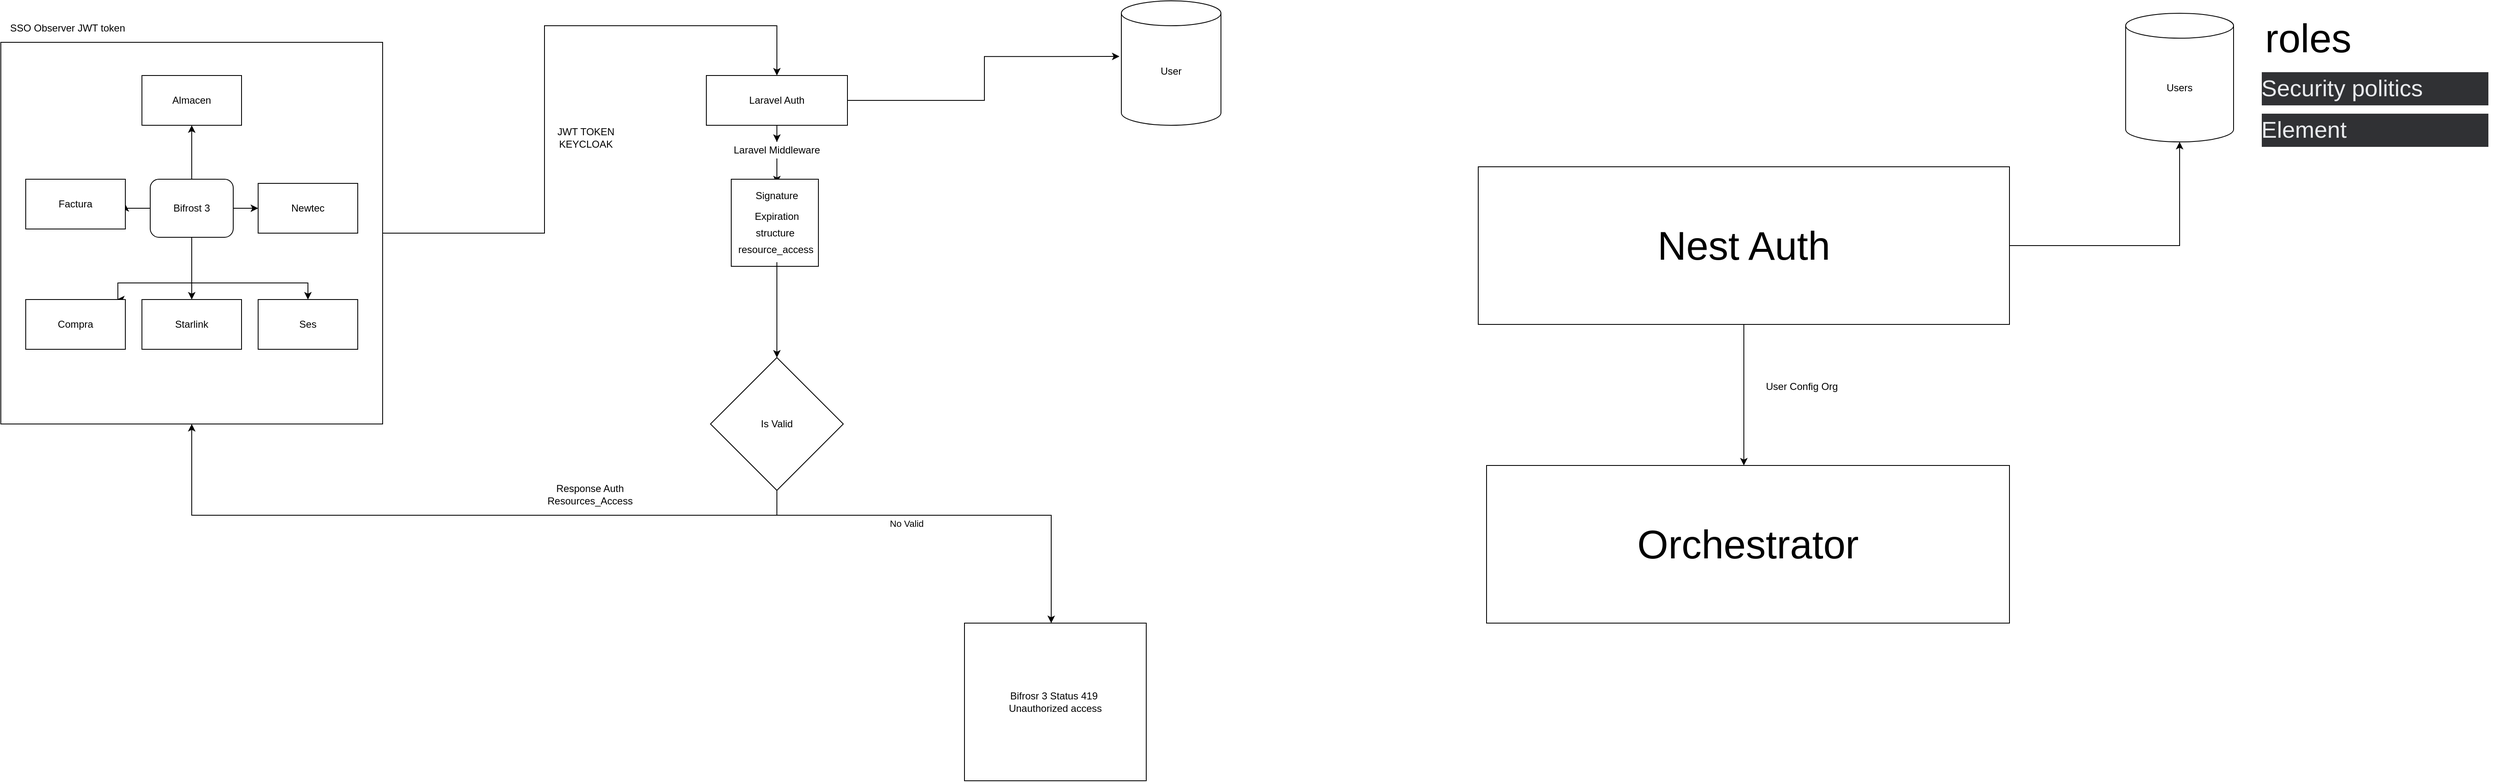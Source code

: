 <mxfile version="23.1.1" type="github">
  <diagram name="Página-1" id="Nk8MD8-2_eux1J7ynW9U">
    <mxGraphModel dx="1835" dy="985" grid="1" gridSize="10" guides="1" tooltips="1" connect="1" arrows="1" fold="1" page="1" pageScale="1" pageWidth="827" pageHeight="1169" math="0" shadow="0">
      <root>
        <mxCell id="0" />
        <mxCell id="1" parent="0" />
        <mxCell id="_r8GsOCW0zwGEENWKaKQ-21" style="edgeStyle=orthogonalEdgeStyle;rounded=0;orthogonalLoop=1;jettySize=auto;html=1;entryX=0.5;entryY=0;entryDx=0;entryDy=0;" edge="1" parent="1" source="_r8GsOCW0zwGEENWKaKQ-9" target="_r8GsOCW0zwGEENWKaKQ-20">
          <mxGeometry relative="1" as="geometry" />
        </mxCell>
        <mxCell id="_r8GsOCW0zwGEENWKaKQ-9" value="" style="whiteSpace=wrap;html=1;aspect=fixed;" vertex="1" parent="1">
          <mxGeometry x="30" y="70" width="460" height="460" as="geometry" />
        </mxCell>
        <mxCell id="_r8GsOCW0zwGEENWKaKQ-11" style="edgeStyle=orthogonalEdgeStyle;rounded=0;orthogonalLoop=1;jettySize=auto;html=1;" edge="1" parent="1" source="_r8GsOCW0zwGEENWKaKQ-1" target="_r8GsOCW0zwGEENWKaKQ-4">
          <mxGeometry relative="1" as="geometry" />
        </mxCell>
        <mxCell id="_r8GsOCW0zwGEENWKaKQ-12" style="edgeStyle=orthogonalEdgeStyle;rounded=0;orthogonalLoop=1;jettySize=auto;html=1;entryX=1;entryY=0.5;entryDx=0;entryDy=0;" edge="1" parent="1" source="_r8GsOCW0zwGEENWKaKQ-1" target="_r8GsOCW0zwGEENWKaKQ-3">
          <mxGeometry relative="1" as="geometry">
            <Array as="points">
              <mxPoint x="180" y="270" />
              <mxPoint x="180" y="270" />
            </Array>
          </mxGeometry>
        </mxCell>
        <mxCell id="_r8GsOCW0zwGEENWKaKQ-13" style="edgeStyle=orthogonalEdgeStyle;rounded=0;orthogonalLoop=1;jettySize=auto;html=1;" edge="1" parent="1" source="_r8GsOCW0zwGEENWKaKQ-1" target="_r8GsOCW0zwGEENWKaKQ-2">
          <mxGeometry relative="1" as="geometry" />
        </mxCell>
        <mxCell id="_r8GsOCW0zwGEENWKaKQ-14" style="edgeStyle=orthogonalEdgeStyle;rounded=0;orthogonalLoop=1;jettySize=auto;html=1;" edge="1" parent="1" source="_r8GsOCW0zwGEENWKaKQ-1" target="_r8GsOCW0zwGEENWKaKQ-6">
          <mxGeometry relative="1" as="geometry" />
        </mxCell>
        <mxCell id="_r8GsOCW0zwGEENWKaKQ-16" style="edgeStyle=orthogonalEdgeStyle;rounded=0;orthogonalLoop=1;jettySize=auto;html=1;" edge="1" parent="1">
          <mxGeometry relative="1" as="geometry">
            <mxPoint x="260" y="270" as="sourcePoint" />
            <mxPoint x="170" y="380" as="targetPoint" />
            <Array as="points">
              <mxPoint x="260" y="360" />
              <mxPoint x="171" y="360" />
            </Array>
          </mxGeometry>
        </mxCell>
        <mxCell id="_r8GsOCW0zwGEENWKaKQ-17" style="edgeStyle=orthogonalEdgeStyle;rounded=0;orthogonalLoop=1;jettySize=auto;html=1;" edge="1" parent="1" source="_r8GsOCW0zwGEENWKaKQ-1" target="_r8GsOCW0zwGEENWKaKQ-7">
          <mxGeometry relative="1" as="geometry">
            <Array as="points">
              <mxPoint x="260" y="360" />
              <mxPoint x="400" y="360" />
            </Array>
          </mxGeometry>
        </mxCell>
        <mxCell id="_r8GsOCW0zwGEENWKaKQ-1" value="Bifrost 3" style="rounded=1;whiteSpace=wrap;html=1;" vertex="1" parent="1">
          <mxGeometry x="210" y="235" width="100" height="70" as="geometry" />
        </mxCell>
        <mxCell id="_r8GsOCW0zwGEENWKaKQ-2" value="Almacen" style="rounded=0;whiteSpace=wrap;html=1;" vertex="1" parent="1">
          <mxGeometry x="200" y="110" width="120" height="60" as="geometry" />
        </mxCell>
        <mxCell id="_r8GsOCW0zwGEENWKaKQ-3" value="Factura" style="rounded=0;whiteSpace=wrap;html=1;" vertex="1" parent="1">
          <mxGeometry x="60" y="235" width="120" height="60" as="geometry" />
        </mxCell>
        <mxCell id="_r8GsOCW0zwGEENWKaKQ-4" value="Newtec" style="rounded=0;whiteSpace=wrap;html=1;" vertex="1" parent="1">
          <mxGeometry x="340" y="240" width="120" height="60" as="geometry" />
        </mxCell>
        <mxCell id="_r8GsOCW0zwGEENWKaKQ-5" value="Compra" style="rounded=0;whiteSpace=wrap;html=1;" vertex="1" parent="1">
          <mxGeometry x="60" y="380" width="120" height="60" as="geometry" />
        </mxCell>
        <mxCell id="_r8GsOCW0zwGEENWKaKQ-6" value="Starlink" style="whiteSpace=wrap;html=1;" vertex="1" parent="1">
          <mxGeometry x="200" y="380" width="120" height="60" as="geometry" />
        </mxCell>
        <mxCell id="_r8GsOCW0zwGEENWKaKQ-7" value="Ses" style="rounded=0;whiteSpace=wrap;html=1;" vertex="1" parent="1">
          <mxGeometry x="340" y="380" width="120" height="60" as="geometry" />
        </mxCell>
        <mxCell id="_r8GsOCW0zwGEENWKaKQ-10" value="SSO Observer JWT token" style="text;html=1;align=center;verticalAlign=middle;resizable=0;points=[];autosize=1;strokeColor=none;fillColor=none;" vertex="1" parent="1">
          <mxGeometry x="30" y="38" width="160" height="30" as="geometry" />
        </mxCell>
        <mxCell id="_r8GsOCW0zwGEENWKaKQ-30" style="edgeStyle=orthogonalEdgeStyle;rounded=0;orthogonalLoop=1;jettySize=auto;html=1;entryX=0.5;entryY=0;entryDx=0;entryDy=0;" edge="1" parent="1" source="_r8GsOCW0zwGEENWKaKQ-31" target="_r8GsOCW0zwGEENWKaKQ-25">
          <mxGeometry relative="1" as="geometry" />
        </mxCell>
        <mxCell id="_r8GsOCW0zwGEENWKaKQ-20" value="Laravel Auth" style="rounded=0;whiteSpace=wrap;html=1;" vertex="1" parent="1">
          <mxGeometry x="880" y="110" width="170" height="60" as="geometry" />
        </mxCell>
        <mxCell id="_r8GsOCW0zwGEENWKaKQ-22" value="JWT TOKEN KEYCLOAK" style="text;html=1;strokeColor=none;fillColor=none;align=center;verticalAlign=middle;whiteSpace=wrap;rounded=0;" vertex="1" parent="1">
          <mxGeometry x="680" y="170" width="110" height="30" as="geometry" />
        </mxCell>
        <mxCell id="_r8GsOCW0zwGEENWKaKQ-29" value="" style="whiteSpace=wrap;html=1;aspect=fixed;" vertex="1" parent="1">
          <mxGeometry x="910" y="235" width="105" height="105" as="geometry" />
        </mxCell>
        <mxCell id="_r8GsOCW0zwGEENWKaKQ-25" value="Signature" style="text;html=1;strokeColor=none;fillColor=none;align=center;verticalAlign=middle;whiteSpace=wrap;rounded=0;" vertex="1" parent="1">
          <mxGeometry x="880" y="240" width="170" height="30" as="geometry" />
        </mxCell>
        <mxCell id="_r8GsOCW0zwGEENWKaKQ-26" value="Expiration" style="text;html=1;strokeColor=none;fillColor=none;align=center;verticalAlign=middle;whiteSpace=wrap;rounded=0;" vertex="1" parent="1">
          <mxGeometry x="935" y="265" width="60" height="30" as="geometry" />
        </mxCell>
        <mxCell id="_r8GsOCW0zwGEENWKaKQ-27" value="structure" style="text;html=1;strokeColor=none;fillColor=none;align=center;verticalAlign=middle;whiteSpace=wrap;rounded=0;" vertex="1" parent="1">
          <mxGeometry x="932.5" y="285" width="60" height="30" as="geometry" />
        </mxCell>
        <mxCell id="_r8GsOCW0zwGEENWKaKQ-35" style="edgeStyle=orthogonalEdgeStyle;rounded=0;orthogonalLoop=1;jettySize=auto;html=1;entryX=0.5;entryY=0;entryDx=0;entryDy=0;" edge="1" parent="1" source="_r8GsOCW0zwGEENWKaKQ-28" target="_r8GsOCW0zwGEENWKaKQ-33">
          <mxGeometry relative="1" as="geometry" />
        </mxCell>
        <mxCell id="_r8GsOCW0zwGEENWKaKQ-28" value="resource_access&amp;nbsp;" style="text;html=1;strokeColor=none;fillColor=none;align=center;verticalAlign=middle;whiteSpace=wrap;rounded=0;" vertex="1" parent="1">
          <mxGeometry x="912.5" y="305" width="105" height="30" as="geometry" />
        </mxCell>
        <mxCell id="_r8GsOCW0zwGEENWKaKQ-32" value="" style="edgeStyle=orthogonalEdgeStyle;rounded=0;orthogonalLoop=1;jettySize=auto;html=1;entryX=0.5;entryY=0;entryDx=0;entryDy=0;" edge="1" parent="1" source="_r8GsOCW0zwGEENWKaKQ-20" target="_r8GsOCW0zwGEENWKaKQ-31">
          <mxGeometry relative="1" as="geometry">
            <mxPoint x="965" y="170" as="sourcePoint" />
            <mxPoint x="965" y="240" as="targetPoint" />
          </mxGeometry>
        </mxCell>
        <mxCell id="_r8GsOCW0zwGEENWKaKQ-31" value="Laravel Middleware" style="text;html=1;strokeColor=none;fillColor=none;align=center;verticalAlign=middle;whiteSpace=wrap;rounded=0;" vertex="1" parent="1">
          <mxGeometry x="905" y="190" width="120" height="20" as="geometry" />
        </mxCell>
        <mxCell id="_r8GsOCW0zwGEENWKaKQ-36" style="edgeStyle=orthogonalEdgeStyle;rounded=0;orthogonalLoop=1;jettySize=auto;html=1;" edge="1" parent="1" source="_r8GsOCW0zwGEENWKaKQ-33" target="_r8GsOCW0zwGEENWKaKQ-9">
          <mxGeometry relative="1" as="geometry">
            <Array as="points">
              <mxPoint x="965" y="640" />
              <mxPoint x="260" y="640" />
            </Array>
          </mxGeometry>
        </mxCell>
        <mxCell id="_r8GsOCW0zwGEENWKaKQ-45" style="edgeStyle=orthogonalEdgeStyle;rounded=0;orthogonalLoop=1;jettySize=auto;html=1;entryX=0.5;entryY=0;entryDx=0;entryDy=0;" edge="1" parent="1">
          <mxGeometry relative="1" as="geometry">
            <mxPoint x="960" y="640" as="sourcePoint" />
            <mxPoint x="1295.5" y="770" as="targetPoint" />
            <Array as="points">
              <mxPoint x="1050" y="640" />
              <mxPoint x="1296" y="640" />
            </Array>
          </mxGeometry>
        </mxCell>
        <mxCell id="_r8GsOCW0zwGEENWKaKQ-46" value="No Valid" style="edgeLabel;html=1;align=center;verticalAlign=middle;resizable=0;points=[];" vertex="1" connectable="0" parent="_r8GsOCW0zwGEENWKaKQ-45">
          <mxGeometry x="-0.251" y="-3" relative="1" as="geometry">
            <mxPoint x="-14" y="7" as="offset" />
          </mxGeometry>
        </mxCell>
        <mxCell id="_r8GsOCW0zwGEENWKaKQ-33" value="Is Valid" style="rhombus;whiteSpace=wrap;html=1;" vertex="1" parent="1">
          <mxGeometry x="885" y="450" width="160" height="160" as="geometry" />
        </mxCell>
        <mxCell id="_r8GsOCW0zwGEENWKaKQ-37" value="Response Auth Resources_Access" style="text;html=1;strokeColor=none;fillColor=none;align=center;verticalAlign=middle;whiteSpace=wrap;rounded=0;" vertex="1" parent="1">
          <mxGeometry x="660" y="600" width="160" height="30" as="geometry" />
        </mxCell>
        <mxCell id="_r8GsOCW0zwGEENWKaKQ-38" value="" style="shape=cylinder3;whiteSpace=wrap;html=1;boundedLbl=1;backgroundOutline=1;size=15;" vertex="1" parent="1">
          <mxGeometry x="1380" y="20" width="120" height="150" as="geometry" />
        </mxCell>
        <mxCell id="_r8GsOCW0zwGEENWKaKQ-39" value="User" style="text;html=1;strokeColor=none;fillColor=none;align=center;verticalAlign=middle;whiteSpace=wrap;rounded=0;" vertex="1" parent="1">
          <mxGeometry x="1410" y="90" width="60" height="30" as="geometry" />
        </mxCell>
        <mxCell id="_r8GsOCW0zwGEENWKaKQ-40" style="edgeStyle=orthogonalEdgeStyle;rounded=0;orthogonalLoop=1;jettySize=auto;html=1;entryX=-0.019;entryY=0.447;entryDx=0;entryDy=0;entryPerimeter=0;" edge="1" parent="1" source="_r8GsOCW0zwGEENWKaKQ-20" target="_r8GsOCW0zwGEENWKaKQ-38">
          <mxGeometry relative="1" as="geometry" />
        </mxCell>
        <mxCell id="_r8GsOCW0zwGEENWKaKQ-44" value="Bifrosr 3 Status 419&amp;nbsp;&lt;br&gt;Unauthorized access" style="rounded=0;whiteSpace=wrap;html=1;" vertex="1" parent="1">
          <mxGeometry x="1191" y="770" width="219" height="190" as="geometry" />
        </mxCell>
        <mxCell id="_r8GsOCW0zwGEENWKaKQ-50" style="edgeStyle=orthogonalEdgeStyle;rounded=0;orthogonalLoop=1;jettySize=auto;html=1;" edge="1" parent="1" source="_r8GsOCW0zwGEENWKaKQ-48">
          <mxGeometry relative="1" as="geometry">
            <mxPoint x="2130" y="580" as="targetPoint" />
          </mxGeometry>
        </mxCell>
        <mxCell id="_r8GsOCW0zwGEENWKaKQ-53" style="edgeStyle=orthogonalEdgeStyle;rounded=0;orthogonalLoop=1;jettySize=auto;html=1;" edge="1" parent="1" source="_r8GsOCW0zwGEENWKaKQ-48" target="_r8GsOCW0zwGEENWKaKQ-52">
          <mxGeometry relative="1" as="geometry" />
        </mxCell>
        <mxCell id="_r8GsOCW0zwGEENWKaKQ-48" value="&lt;font style=&quot;font-size: 48px;&quot;&gt;Nest Auth&lt;/font&gt;" style="rounded=0;whiteSpace=wrap;html=1;" vertex="1" parent="1">
          <mxGeometry x="1810" y="220" width="640" height="190" as="geometry" />
        </mxCell>
        <mxCell id="_r8GsOCW0zwGEENWKaKQ-49" value="&lt;font style=&quot;font-size: 48px;&quot;&gt;Orchestrator&lt;/font&gt;" style="rounded=0;whiteSpace=wrap;html=1;" vertex="1" parent="1">
          <mxGeometry x="1820" y="580" width="630" height="190" as="geometry" />
        </mxCell>
        <mxCell id="_r8GsOCW0zwGEENWKaKQ-51" value="User Config Org" style="text;html=1;strokeColor=none;fillColor=none;align=center;verticalAlign=middle;whiteSpace=wrap;rounded=0;" vertex="1" parent="1">
          <mxGeometry x="2130" y="470" width="140" height="30" as="geometry" />
        </mxCell>
        <mxCell id="_r8GsOCW0zwGEENWKaKQ-52" value="Users" style="shape=cylinder3;whiteSpace=wrap;html=1;boundedLbl=1;backgroundOutline=1;size=15;" vertex="1" parent="1">
          <mxGeometry x="2590" y="35" width="130" height="155" as="geometry" />
        </mxCell>
        <mxCell id="_r8GsOCW0zwGEENWKaKQ-54" value="&lt;font style=&quot;font-size: 48px;&quot;&gt;roles&lt;/font&gt;" style="text;html=1;strokeColor=none;fillColor=none;align=center;verticalAlign=middle;whiteSpace=wrap;rounded=0;" vertex="1" parent="1">
          <mxGeometry x="2780" y="50" width="60" height="30" as="geometry" />
        </mxCell>
        <mxCell id="_r8GsOCW0zwGEENWKaKQ-55" value="&lt;pre style=&quot;unicode-bidi: isolate; font-size: 28px; line-height: 36px; background-color: rgb(48, 49, 52); border: none; padding: 2px 0.14em 2px 0px; position: relative; margin-top: -2px; margin-bottom: -2px; resize: none; font-family: inherit; overflow: hidden; text-align: left; width: 270px; overflow-wrap: break-word; color: rgb(232, 234, 237);&quot; dir=&quot;ltr&quot; data-ved=&quot;2ahUKEwiG5MXGhpeEAxVTfDABHWk1AGYQ3ewLegQIBRAU&quot; id=&quot;tw-target-text&quot; data-placeholder=&quot;Traducción&quot; class=&quot;tw-data-text tw-text-large tw-ta&quot;&gt;Security politics&lt;/pre&gt;" style="text;html=1;align=center;verticalAlign=middle;resizable=0;points=[];autosize=1;strokeColor=none;fillColor=none;" vertex="1" parent="1">
          <mxGeometry x="2740" y="100" width="300" height="50" as="geometry" />
        </mxCell>
        <mxCell id="_r8GsOCW0zwGEENWKaKQ-56" value="&lt;pre style=&quot;unicode-bidi: isolate; font-size: 28px; line-height: 36px; background-color: rgb(48, 49, 52); border: none; padding: 2px 0.14em 2px 0px; position: relative; margin-top: -2px; margin-bottom: -2px; resize: none; font-family: inherit; overflow: hidden; text-align: left; width: 270px; overflow-wrap: break-word; color: rgb(232, 234, 237);&quot; dir=&quot;ltr&quot; data-ved=&quot;2ahUKEwiG5MXGhpeEAxVTfDABHWk1AGYQ3ewLegQIBRAU&quot; id=&quot;tw-target-text&quot; data-placeholder=&quot;Traducción&quot; class=&quot;tw-data-text tw-text-large tw-ta&quot;&gt;Element&lt;/pre&gt;" style="text;html=1;align=center;verticalAlign=middle;resizable=0;points=[];autosize=1;strokeColor=none;fillColor=none;" vertex="1" parent="1">
          <mxGeometry x="2740" y="150" width="300" height="50" as="geometry" />
        </mxCell>
      </root>
    </mxGraphModel>
  </diagram>
</mxfile>
